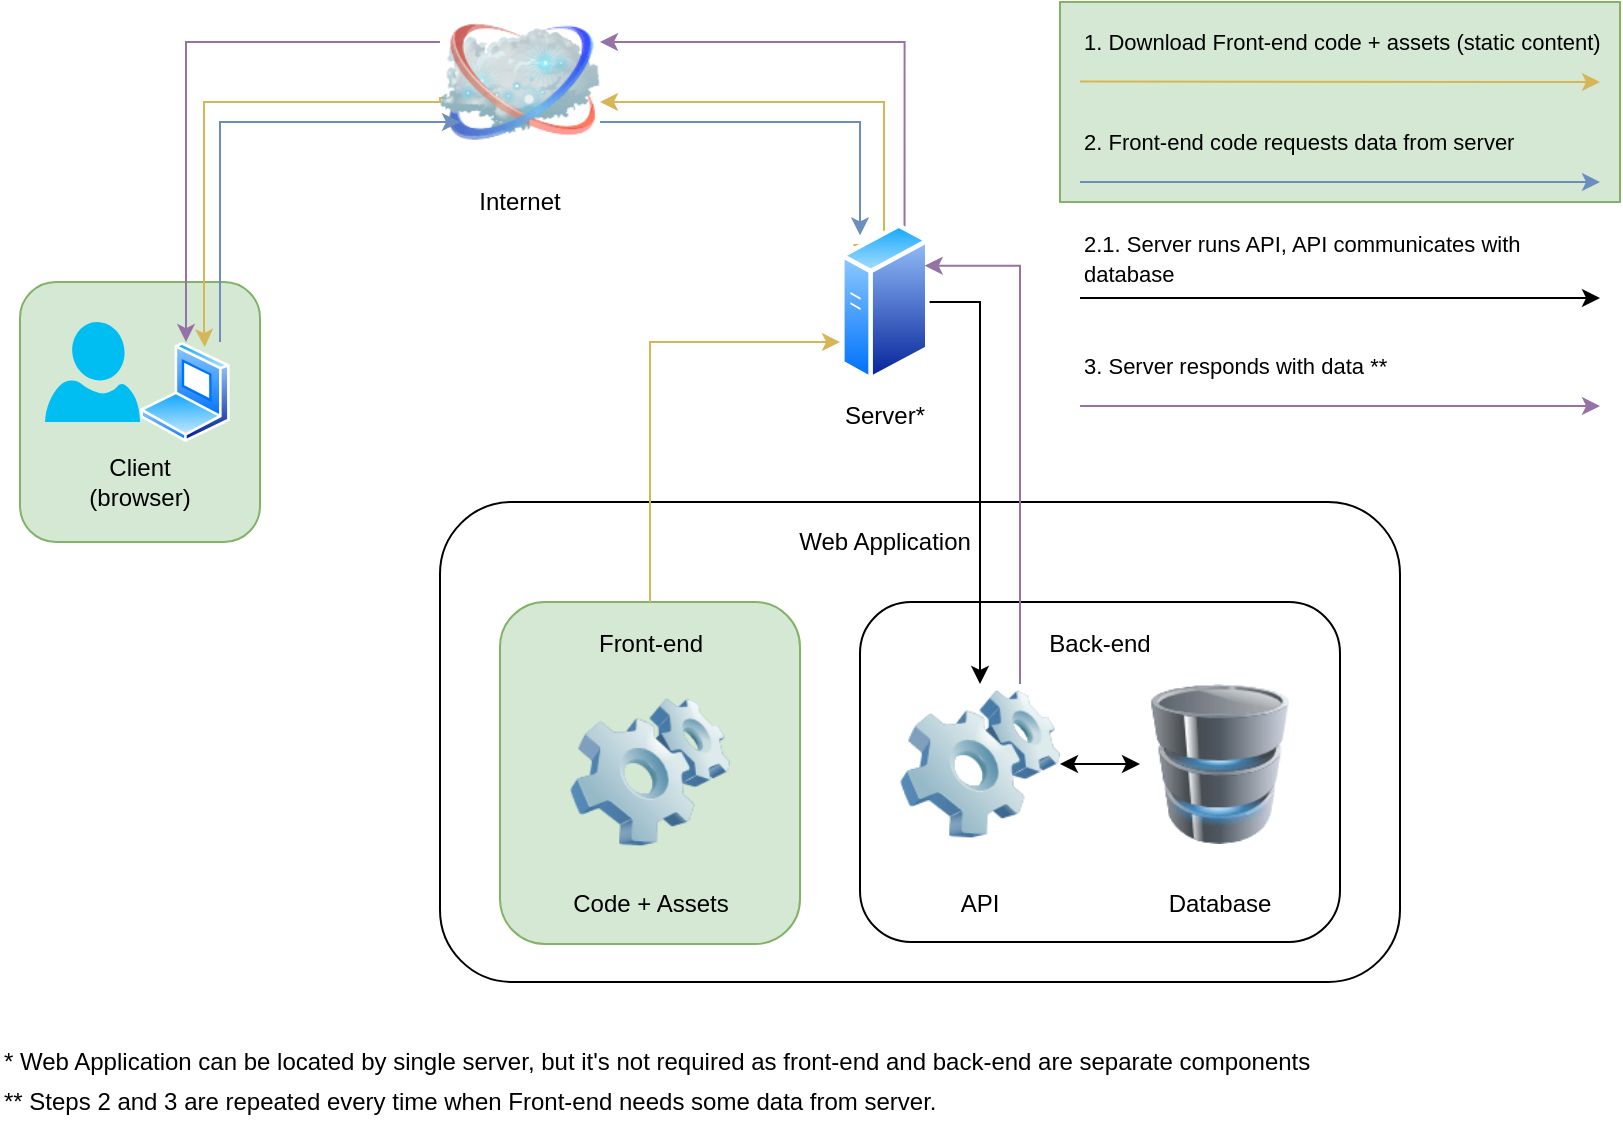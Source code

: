 <mxfile version="14.9.3" type="device"><diagram id="cBm9JphiJGEinouMuzkY" name="Page-1"><mxGraphModel dx="1185" dy="614" grid="1" gridSize="10" guides="1" tooltips="1" connect="1" arrows="1" fold="1" page="1" pageScale="1" pageWidth="850" pageHeight="1100" math="0" shadow="0"><root><mxCell id="0"/><mxCell id="1" parent="0"/><mxCell id="F-yzkuLChEalJ7QmQOy1-54" value="" style="rounded=1;whiteSpace=wrap;html=1;fillColor=#d5e8d4;align=left;strokeColor=#82b366;" vertex="1" parent="1"><mxGeometry x="30" y="150" width="120" height="130" as="geometry"/></mxCell><mxCell id="F-yzkuLChEalJ7QmQOy1-53" value="" style="rounded=0;whiteSpace=wrap;html=1;align=left;fillColor=#d5e8d4;strokeColor=#82b366;" vertex="1" parent="1"><mxGeometry x="550" y="10" width="280" height="100" as="geometry"/></mxCell><mxCell id="F-yzkuLChEalJ7QmQOy1-10" value="" style="rounded=1;whiteSpace=wrap;html=1;" vertex="1" parent="1"><mxGeometry x="240" y="260" width="480" height="240" as="geometry"/></mxCell><mxCell id="F-yzkuLChEalJ7QmQOy1-31" style="edgeStyle=orthogonalEdgeStyle;rounded=0;orthogonalLoop=1;jettySize=auto;html=1;exitX=0.031;exitY=0.6;exitDx=0;exitDy=0;fillColor=#fff2cc;strokeColor=#d6b656;exitPerimeter=0;entryX=0.75;entryY=0;entryDx=0;entryDy=0;" edge="1" parent="1" source="F-yzkuLChEalJ7QmQOy1-1" target="F-yzkuLChEalJ7QmQOy1-4"><mxGeometry relative="1" as="geometry"><mxPoint x="110" y="173" as="targetPoint"/><Array as="points"><mxPoint x="240" y="58"/><mxPoint x="240" y="60"/><mxPoint x="122" y="60"/><mxPoint x="122" y="173"/><mxPoint x="123" y="173"/></Array></mxGeometry></mxCell><mxCell id="F-yzkuLChEalJ7QmQOy1-35" style="edgeStyle=orthogonalEdgeStyle;rounded=0;orthogonalLoop=1;jettySize=auto;html=1;fillColor=#dae8fc;strokeColor=#6c8ebf;" edge="1" parent="1" source="F-yzkuLChEalJ7QmQOy1-1" target="F-yzkuLChEalJ7QmQOy1-5"><mxGeometry relative="1" as="geometry"><Array as="points"><mxPoint x="450" y="70"/></Array></mxGeometry></mxCell><mxCell id="F-yzkuLChEalJ7QmQOy1-44" style="edgeStyle=orthogonalEdgeStyle;rounded=0;orthogonalLoop=1;jettySize=auto;html=1;exitX=0;exitY=0.25;exitDx=0;exitDy=0;startArrow=none;startFill=0;endArrow=classic;endFill=1;fillColor=#e1d5e7;strokeColor=#9673a6;" edge="1" parent="1" source="F-yzkuLChEalJ7QmQOy1-1" target="F-yzkuLChEalJ7QmQOy1-4"><mxGeometry relative="1" as="geometry"><Array as="points"><mxPoint x="113" y="30"/></Array></mxGeometry></mxCell><mxCell id="F-yzkuLChEalJ7QmQOy1-1" value="" style="image;html=1;image=img/lib/clip_art/networking/Cloud_128x128.png" vertex="1" parent="1"><mxGeometry x="240" y="10" width="80" height="80" as="geometry"/></mxCell><mxCell id="F-yzkuLChEalJ7QmQOy1-2" value="Internet" style="text;html=1;strokeColor=none;fillColor=none;align=center;verticalAlign=middle;whiteSpace=wrap;rounded=0;" vertex="1" parent="1"><mxGeometry x="260" y="100" width="40" height="20" as="geometry"/></mxCell><mxCell id="F-yzkuLChEalJ7QmQOy1-34" style="edgeStyle=orthogonalEdgeStyle;rounded=0;orthogonalLoop=1;jettySize=auto;html=1;fillColor=#dae8fc;strokeColor=#6c8ebf;" edge="1" parent="1"><mxGeometry relative="1" as="geometry"><mxPoint x="130" y="180" as="sourcePoint"/><mxPoint x="250" y="70" as="targetPoint"/><Array as="points"><mxPoint x="130" y="70"/></Array></mxGeometry></mxCell><mxCell id="F-yzkuLChEalJ7QmQOy1-4" value="" style="aspect=fixed;perimeter=ellipsePerimeter;html=1;align=center;shadow=0;dashed=0;spacingTop=3;image;image=img/lib/active_directory/laptop_client.svg;" vertex="1" parent="1"><mxGeometry x="90" y="180" width="45" height="50" as="geometry"/></mxCell><mxCell id="F-yzkuLChEalJ7QmQOy1-30" style="edgeStyle=orthogonalEdgeStyle;rounded=0;orthogonalLoop=1;jettySize=auto;html=1;exitX=0;exitY=0;exitDx=0;exitDy=0;fillColor=#fff2cc;strokeColor=#d6b656;" edge="1" parent="1" source="F-yzkuLChEalJ7QmQOy1-5"><mxGeometry relative="1" as="geometry"><mxPoint x="320" y="60" as="targetPoint"/><Array as="points"><mxPoint x="462" y="131"/><mxPoint x="462" y="60"/></Array></mxGeometry></mxCell><mxCell id="F-yzkuLChEalJ7QmQOy1-43" style="edgeStyle=orthogonalEdgeStyle;rounded=0;orthogonalLoop=1;jettySize=auto;html=1;exitX=0.75;exitY=0;exitDx=0;exitDy=0;startArrow=none;startFill=0;endArrow=classic;endFill=1;fillColor=#e1d5e7;strokeColor=#9673a6;" edge="1" parent="1" source="F-yzkuLChEalJ7QmQOy1-5"><mxGeometry relative="1" as="geometry"><mxPoint x="320" y="30" as="targetPoint"/><Array as="points"><mxPoint x="472" y="30"/><mxPoint x="320" y="30"/></Array></mxGeometry></mxCell><mxCell id="F-yzkuLChEalJ7QmQOy1-5" value="Server*" style="aspect=fixed;perimeter=ellipsePerimeter;html=1;align=center;shadow=0;dashed=0;spacingTop=3;image;image=img/lib/active_directory/generic_server.svg;" vertex="1" parent="1"><mxGeometry x="440" y="120" width="44.8" height="80" as="geometry"/></mxCell><mxCell id="F-yzkuLChEalJ7QmQOy1-6" value="" style="verticalLabelPosition=bottom;html=1;verticalAlign=top;align=center;strokeColor=none;fillColor=#00BEF2;shape=mxgraph.azure.user;" vertex="1" parent="1"><mxGeometry x="42.5" y="170" width="47.5" height="50" as="geometry"/></mxCell><mxCell id="F-yzkuLChEalJ7QmQOy1-11" value="Web Application" style="text;html=1;strokeColor=none;fillColor=none;align=center;verticalAlign=middle;whiteSpace=wrap;rounded=0;" vertex="1" parent="1"><mxGeometry x="369.9" y="270" width="185" height="20" as="geometry"/></mxCell><mxCell id="F-yzkuLChEalJ7QmQOy1-18" value="" style="group" vertex="1" connectable="0" parent="1"><mxGeometry x="450" y="310" width="240" height="170" as="geometry"/></mxCell><mxCell id="F-yzkuLChEalJ7QmQOy1-13" value="" style="rounded=1;whiteSpace=wrap;html=1;" vertex="1" parent="F-yzkuLChEalJ7QmQOy1-18"><mxGeometry width="240" height="170" as="geometry"/></mxCell><mxCell id="F-yzkuLChEalJ7QmQOy1-8" value="" style="image;html=1;image=img/lib/clip_art/computers/Database_128x128.png" vertex="1" parent="F-yzkuLChEalJ7QmQOy1-18"><mxGeometry x="140" y="41" width="80" height="80" as="geometry"/></mxCell><mxCell id="F-yzkuLChEalJ7QmQOy1-41" style="edgeStyle=orthogonalEdgeStyle;rounded=0;orthogonalLoop=1;jettySize=auto;html=1;exitX=1;exitY=0.5;exitDx=0;exitDy=0;startArrow=classic;startFill=1;" edge="1" parent="F-yzkuLChEalJ7QmQOy1-18" source="F-yzkuLChEalJ7QmQOy1-9" target="F-yzkuLChEalJ7QmQOy1-8"><mxGeometry relative="1" as="geometry"/></mxCell><mxCell id="F-yzkuLChEalJ7QmQOy1-9" value="" style="image;html=1;image=img/lib/clip_art/computers/Software_128x128.png" vertex="1" parent="F-yzkuLChEalJ7QmQOy1-18"><mxGeometry x="20" y="41" width="80" height="80" as="geometry"/></mxCell><mxCell id="F-yzkuLChEalJ7QmQOy1-14" value="API" style="text;html=1;strokeColor=none;fillColor=none;align=center;verticalAlign=middle;whiteSpace=wrap;rounded=0;" vertex="1" parent="F-yzkuLChEalJ7QmQOy1-18"><mxGeometry x="40" y="141" width="40" height="20" as="geometry"/></mxCell><mxCell id="F-yzkuLChEalJ7QmQOy1-15" value="Database" style="text;html=1;strokeColor=none;fillColor=none;align=center;verticalAlign=middle;whiteSpace=wrap;rounded=0;" vertex="1" parent="F-yzkuLChEalJ7QmQOy1-18"><mxGeometry x="160" y="141" width="40" height="20" as="geometry"/></mxCell><mxCell id="F-yzkuLChEalJ7QmQOy1-16" value="Back-end" style="text;html=1;strokeColor=none;fillColor=none;align=center;verticalAlign=middle;whiteSpace=wrap;rounded=0;" vertex="1" parent="F-yzkuLChEalJ7QmQOy1-18"><mxGeometry x="90" y="11" width="60" height="20" as="geometry"/></mxCell><mxCell id="F-yzkuLChEalJ7QmQOy1-24" value="" style="group;container=1;" vertex="1" connectable="0" parent="1"><mxGeometry x="270" y="310" width="150" height="171" as="geometry"><mxRectangle x="270" y="310" width="50" height="40" as="alternateBounds"/></mxGeometry></mxCell><mxCell id="F-yzkuLChEalJ7QmQOy1-28" value="" style="group" vertex="1" connectable="0" parent="F-yzkuLChEalJ7QmQOy1-24"><mxGeometry width="150" height="171" as="geometry"/></mxCell><mxCell id="F-yzkuLChEalJ7QmQOy1-19" value="" style="rounded=1;whiteSpace=wrap;html=1;fillColor=#d5e8d4;strokeColor=#82b366;" vertex="1" parent="F-yzkuLChEalJ7QmQOy1-28"><mxGeometry width="150" height="171" as="geometry"/></mxCell><mxCell id="F-yzkuLChEalJ7QmQOy1-7" value="" style="image;html=1;image=img/lib/clip_art/computers/Software_128x128.png" vertex="1" parent="F-yzkuLChEalJ7QmQOy1-28"><mxGeometry x="35" y="45" width="80" height="80" as="geometry"/></mxCell><mxCell id="F-yzkuLChEalJ7QmQOy1-21" value="Front-end" style="text;html=1;strokeColor=none;fillColor=none;align=center;verticalAlign=middle;whiteSpace=wrap;rounded=0;" vertex="1" parent="F-yzkuLChEalJ7QmQOy1-28"><mxGeometry x="47.5" y="11" width="55" height="20" as="geometry"/></mxCell><mxCell id="F-yzkuLChEalJ7QmQOy1-23" value="Code + Assets" style="text;html=1;strokeColor=none;fillColor=none;align=center;verticalAlign=middle;whiteSpace=wrap;rounded=0;" vertex="1" parent="F-yzkuLChEalJ7QmQOy1-28"><mxGeometry x="33.75" y="141" width="82.5" height="20" as="geometry"/></mxCell><mxCell id="F-yzkuLChEalJ7QmQOy1-26" value="Client&lt;br&gt;(browser)" style="text;html=1;strokeColor=none;fillColor=none;align=center;verticalAlign=middle;whiteSpace=wrap;rounded=0;" vertex="1" parent="1"><mxGeometry x="70" y="240" width="40" height="20" as="geometry"/></mxCell><mxCell id="F-yzkuLChEalJ7QmQOy1-29" style="edgeStyle=orthogonalEdgeStyle;rounded=0;orthogonalLoop=1;jettySize=auto;html=1;exitX=0.5;exitY=0;exitDx=0;exitDy=0;fillColor=#fff2cc;strokeColor=#d6b656;" edge="1" parent="1" source="F-yzkuLChEalJ7QmQOy1-19"><mxGeometry relative="1" as="geometry"><mxPoint x="440" y="180" as="targetPoint"/><Array as="points"><mxPoint x="345" y="180"/><mxPoint x="440" y="180"/></Array></mxGeometry></mxCell><mxCell id="F-yzkuLChEalJ7QmQOy1-32" value="" style="endArrow=classic;html=1;fillColor=#fff2cc;strokeColor=#d6b656;" edge="1" parent="1"><mxGeometry width="50" height="50" relative="1" as="geometry"><mxPoint x="560" y="49.71" as="sourcePoint"/><mxPoint x="820" y="50" as="targetPoint"/></mxGeometry></mxCell><mxCell id="F-yzkuLChEalJ7QmQOy1-36" style="edgeStyle=orthogonalEdgeStyle;rounded=0;orthogonalLoop=1;jettySize=auto;html=1;exitX=1;exitY=0.5;exitDx=0;exitDy=0;" edge="1" parent="1" source="F-yzkuLChEalJ7QmQOy1-5" target="F-yzkuLChEalJ7QmQOy1-9"><mxGeometry relative="1" as="geometry"><Array as="points"><mxPoint x="510" y="160"/></Array></mxGeometry></mxCell><mxCell id="F-yzkuLChEalJ7QmQOy1-37" value="* Web Application can be located by single server, but it's not required as front-end and back-end are separate components&lt;br&gt;" style="text;html=1;strokeColor=none;fillColor=none;align=left;verticalAlign=middle;whiteSpace=wrap;rounded=0;" vertex="1" parent="1"><mxGeometry x="20" y="530" width="680" height="20" as="geometry"/></mxCell><mxCell id="F-yzkuLChEalJ7QmQOy1-38" value="&lt;span style=&quot;font-size: 11px&quot;&gt;1. Download&amp;nbsp;&lt;/span&gt;&lt;span style=&quot;font-size: 11px&quot;&gt;Front-end code&amp;nbsp;&lt;/span&gt;&lt;span style=&quot;font-size: 11px&quot;&gt;+ assets (static content)&lt;br&gt;&lt;/span&gt;" style="text;html=1;strokeColor=none;align=left;verticalAlign=middle;whiteSpace=wrap;rounded=0;" vertex="1" parent="1"><mxGeometry x="560" y="20" width="270" height="20" as="geometry"/></mxCell><mxCell id="F-yzkuLChEalJ7QmQOy1-39" value="" style="endArrow=classic;html=1;fillColor=#dae8fc;strokeColor=#6c8ebf;" edge="1" parent="1"><mxGeometry width="50" height="50" relative="1" as="geometry"><mxPoint x="560" y="100.0" as="sourcePoint"/><mxPoint x="820" y="100" as="targetPoint"/></mxGeometry></mxCell><mxCell id="F-yzkuLChEalJ7QmQOy1-42" style="edgeStyle=orthogonalEdgeStyle;rounded=0;orthogonalLoop=1;jettySize=auto;html=1;exitX=0.75;exitY=0;exitDx=0;exitDy=0;startArrow=none;startFill=0;entryX=1;entryY=0.25;entryDx=0;entryDy=0;fillColor=#e1d5e7;strokeColor=#9673a6;" edge="1" parent="1" source="F-yzkuLChEalJ7QmQOy1-9" target="F-yzkuLChEalJ7QmQOy1-5"><mxGeometry relative="1" as="geometry"><mxPoint x="530" y="140" as="targetPoint"/><Array as="points"><mxPoint x="530" y="142"/></Array></mxGeometry></mxCell><mxCell id="F-yzkuLChEalJ7QmQOy1-46" value="&lt;span style=&quot;font-size: 11px&quot;&gt;2. &lt;/span&gt;&lt;span style=&quot;font-size: 11px&quot;&gt;Front-end code&amp;nbsp;&lt;/span&gt;&lt;span style=&quot;font-size: 11px&quot;&gt;requests data from server&lt;br&gt;&lt;/span&gt;" style="text;html=1;strokeColor=none;fillColor=none;align=left;verticalAlign=middle;whiteSpace=wrap;rounded=0;" vertex="1" parent="1"><mxGeometry x="560" y="70" width="230" height="20" as="geometry"/></mxCell><mxCell id="F-yzkuLChEalJ7QmQOy1-47" value="&lt;span style=&quot;font-size: 11px ; background-color: rgb(255 , 255 , 255)&quot;&gt;3. Server responds with data **&lt;/span&gt;&lt;span style=&quot;font-size: 11px ; background-color: rgb(255 , 255 , 255)&quot;&gt;&lt;br&gt;&lt;/span&gt;" style="text;html=1;strokeColor=none;fillColor=none;align=left;verticalAlign=middle;whiteSpace=wrap;rounded=0;" vertex="1" parent="1"><mxGeometry x="560" y="182" width="160" height="20" as="geometry"/></mxCell><mxCell id="F-yzkuLChEalJ7QmQOy1-48" value="&lt;div&gt;&lt;span&gt;** Steps 2 and 3 are repeated every time when Front-end needs some data from server.&lt;/span&gt;&lt;/div&gt;" style="text;html=1;strokeColor=none;fillColor=none;align=left;verticalAlign=middle;whiteSpace=wrap;rounded=0;" vertex="1" parent="1"><mxGeometry x="20" y="550" width="680" height="20" as="geometry"/></mxCell><mxCell id="F-yzkuLChEalJ7QmQOy1-49" value="" style="endArrow=classic;html=1;fillColor=#e1d5e7;strokeColor=#9673a6;" edge="1" parent="1"><mxGeometry width="50" height="50" relative="1" as="geometry"><mxPoint x="560" y="212.0" as="sourcePoint"/><mxPoint x="820" y="212" as="targetPoint"/></mxGeometry></mxCell><mxCell id="F-yzkuLChEalJ7QmQOy1-51" value="" style="endArrow=classic;html=1;" edge="1" parent="1"><mxGeometry width="50" height="50" relative="1" as="geometry"><mxPoint x="560" y="158.0" as="sourcePoint"/><mxPoint x="820" y="158" as="targetPoint"/></mxGeometry></mxCell><mxCell id="F-yzkuLChEalJ7QmQOy1-52" value="&lt;span style=&quot;font-size: 11px ; background-color: rgb(255 , 255 , 255)&quot;&gt;2.1. Server runs API, API communicates with database&lt;/span&gt;&lt;span style=&quot;font-size: 11px ; background-color: rgb(255 , 255 , 255)&quot;&gt;&lt;br&gt;&lt;/span&gt;" style="text;html=1;strokeColor=none;fillColor=none;align=left;verticalAlign=middle;whiteSpace=wrap;rounded=0;" vertex="1" parent="1"><mxGeometry x="560" y="128" width="230" height="20" as="geometry"/></mxCell></root></mxGraphModel></diagram></mxfile>